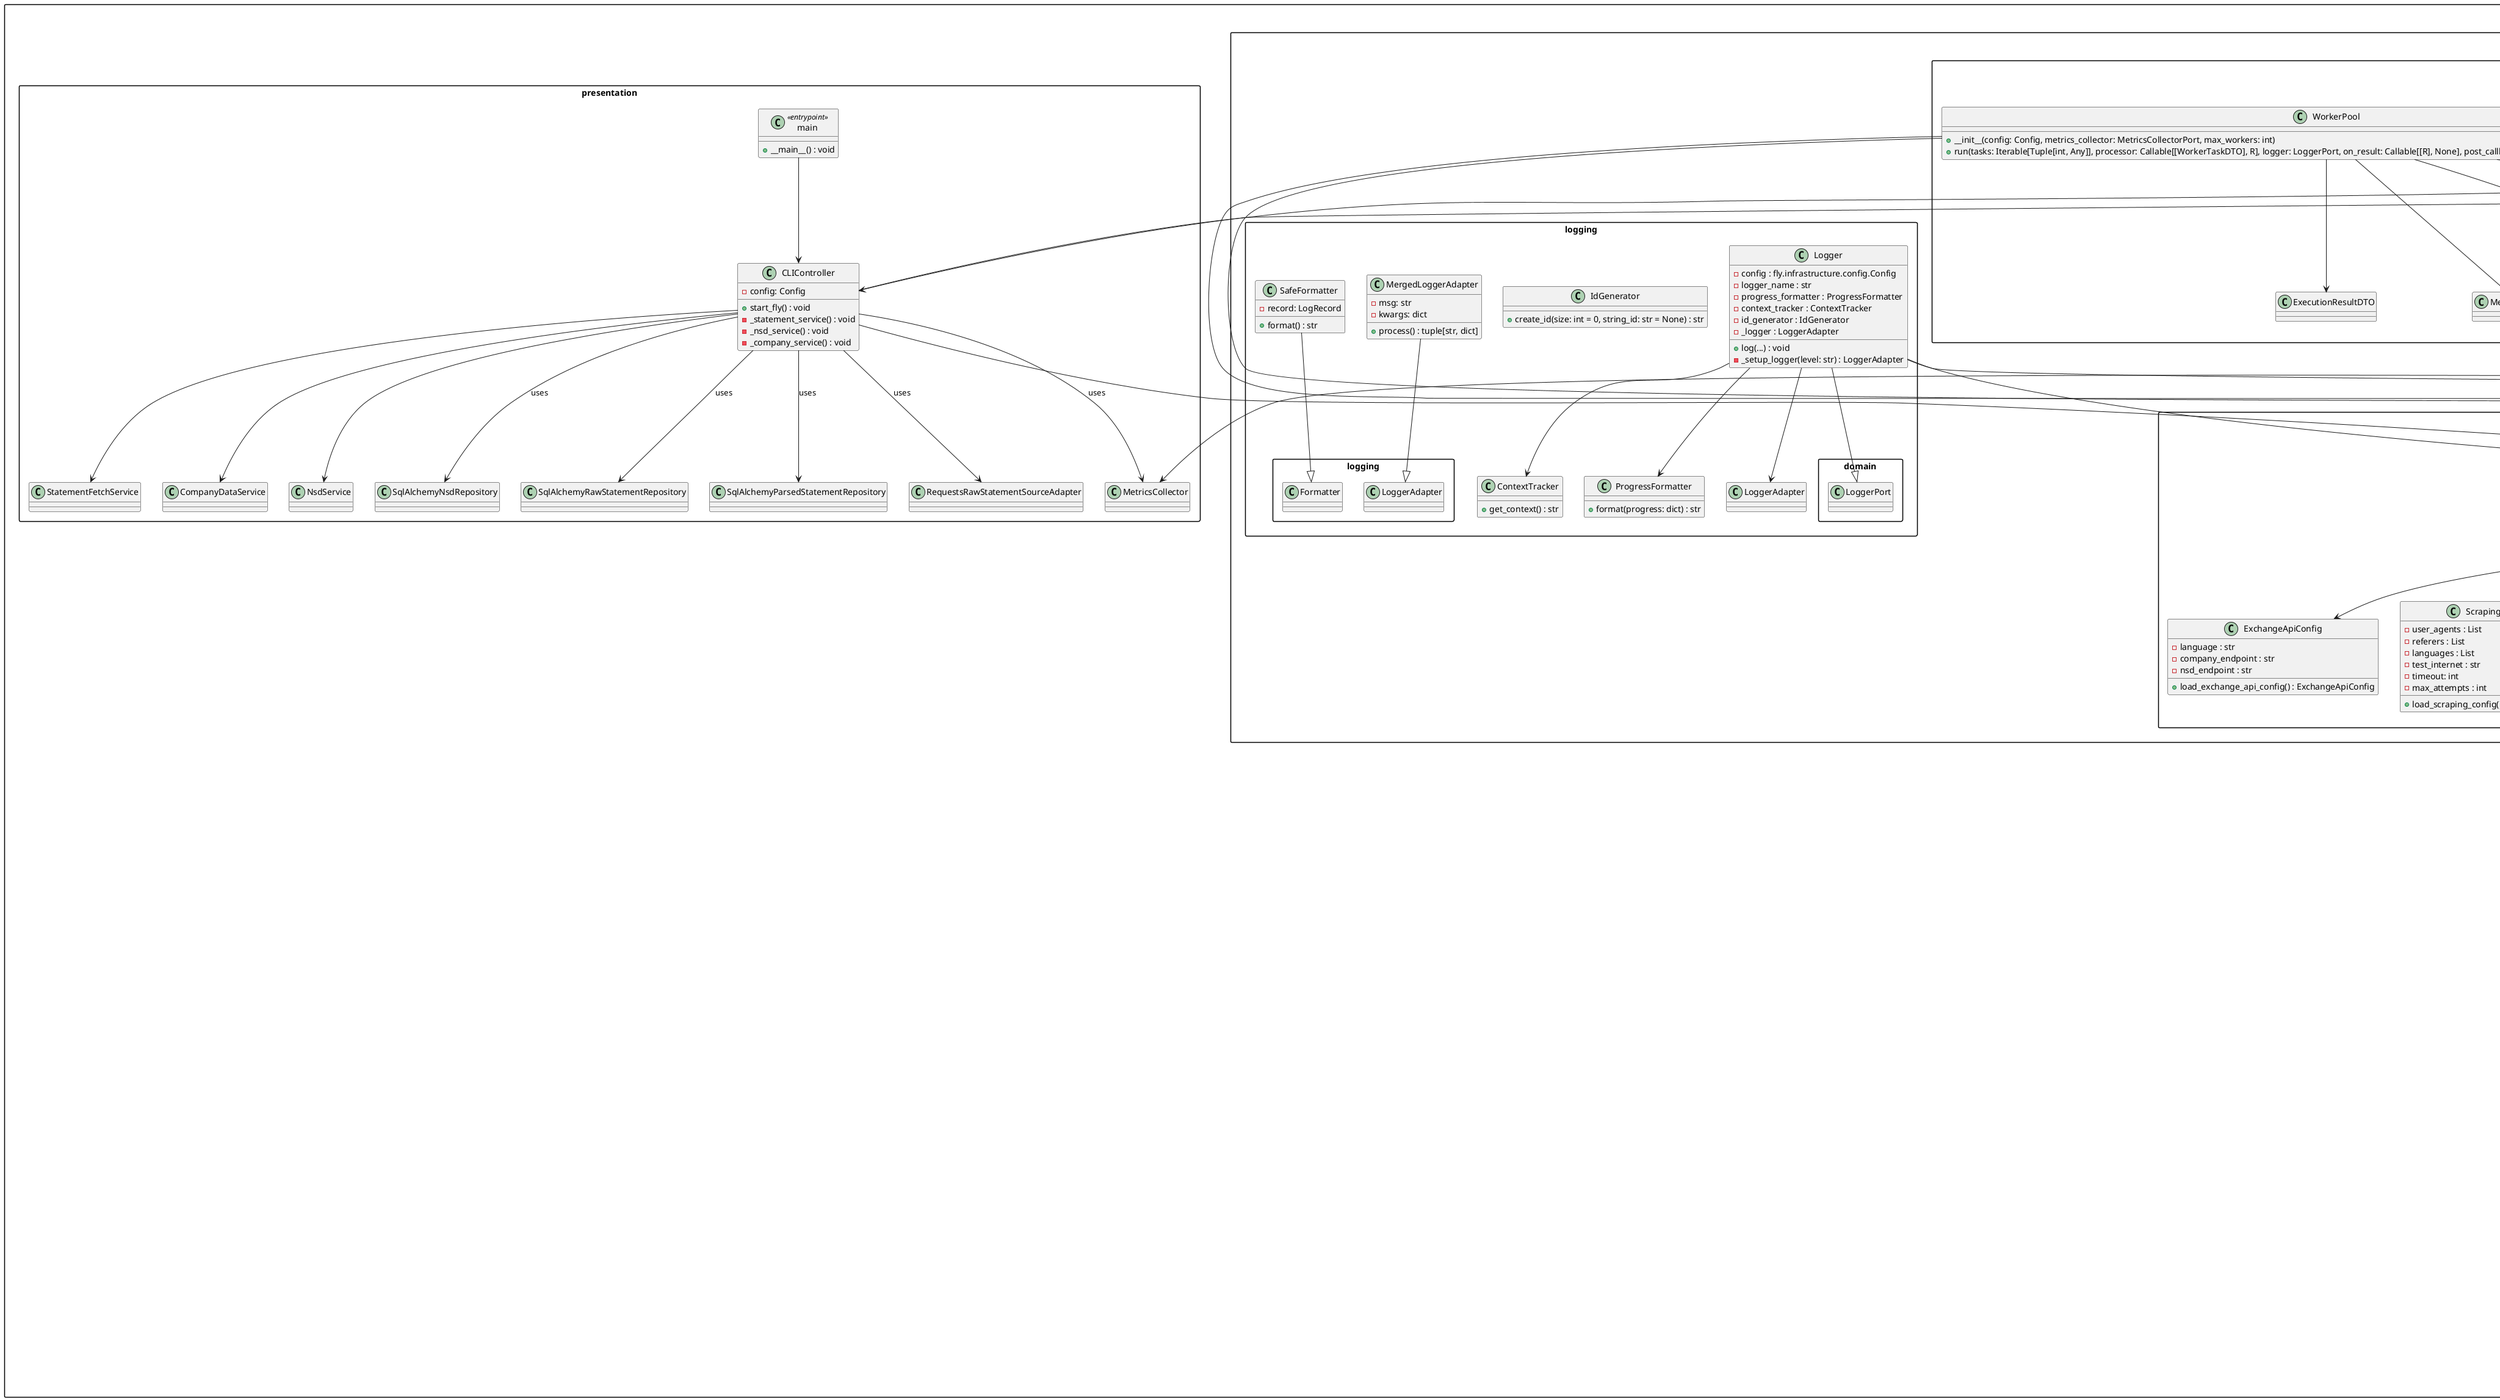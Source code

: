 @startuml
skinparam packageStyle rectangle

package "fly" {
    package "fly.presentation" {
        class main <<entrypoint>> {
            +__main__() : void
            }
            main --> fly.presentation.CLIController

        class CLIController {
            -config: Config
            +start_fly() : void
            -_statement_service() : void
            -_nsd_service() : void
            -_company_service() : void
            }
            CLIController --> fly.infrastructure.config.Config
            CLIController --> CompanyDataService
            CLIController --> NsdService
            CLIController --> fly.infrastructure.repositories.SqlAlchemyCompanyDataRepository : uses
            CLIController --> SqlAlchemyNsdRepository : uses
            CLIController --> SqlAlchemyRawStatementRepository : uses
            CLIController --> SqlAlchemyParsedStatementRepository : uses
            CLIController --> RequestsRawStatementSourceAdapter : uses
            CLIController --> MetricsCollector : uses
            CLIController --> StatementFetchService
        }
    package "fly.application" {
        package "fly.application.processors" {
            class EntryCleaner {
                +clean_entry(...) : CompanyDataListingDTO | CompanyDataDetailDTO
                }

            class DetailFetcher {
                +fetch_detail(cvm_code: str) : dict
                }

            class CompanyDataMerger {
                +merge_details(listing: CompanyDataListingDTO, detail: CompanyDataDetailDTO) : CompanyDataRawDTO
                }

            class CompanyDataDetailProcessor {
                +process_entry(entry: dict) : CompanyDataRawDTO
                }
                CompanyDataDetailProcessor --> EntryCleaner
                CompanyDataDetailProcessor --> DetailFetcher
                CompanyDataDetailProcessor --> CompanyDataMerger
                EntryCleaner --> DataCleaner
                DetailFetcher --> FetchUtils
                DetailFetcher --> MetricsCollectorPort
                DetailFetcher --> DataCleaner
                CompanyDataMerger --> CompanyDataMapper
                CompanyDataMerger --> LoggerPort
            }

        package "fly.application.services" {
            class CompanyDataService {
                +__init__(config: Config, logger: LoggerPort, repository: SqlAlchemyCompanyDataRepositoryPort, scraper: CompanyDataScraperPort)
                +sync_companies() : SyncCompaniesResultDTO
                }
                CompanyDataService --> SyncCompaniesUseCase
                CompanyDataService --> LoggerPort
                CompanyDataService --> SqlAlchemyCompanyDataRepositoryPort
                CompanyDataService --> CompanyDataScraperPort
                CompanyDataService --> Config
                CompanyDataService --> SyncCompaniesResultDTO

            class CompanyDataMapper {
                +merge_company_dtos(listing: CompanyDataListingDTO, detail: CompanyDataDetailDTO) : CompanyDataRawDTO
                }
                CompanyDataMapper --> DataCleanerPort
                CompanyDataMapper --> CompanyDataListingDTO
                CompanyDataMapper --> CompanyDataDetailDTO
                CompanyDataMapper --> CompanyDataRawDTO
            class NsdService {
                +sync_nsd() : void
                }
                NsdService --> SyncNSDUseCase
                NsdService --> LoggerPort
                NsdService --> NSDRepositoryPort
                NsdService --> NSDSourcePort

            class StatementFetchService {
                +fetch_statements(...) : List[Tuple[NsdDTO, List[StatementRowsDTO]]]
                -_build_targets() : List[NsdDTO]
                }
                StatementFetchService --> FetchStatementsUseCase
                StatementFetchService --> LoggerPort
                StatementFetchService --> RawStatementSourcePort
                StatementFetchService --> ParsedStatementRepositoryPort
                StatementFetchService --> SqlAlchemyCompanyDataRepositoryPort
                StatementFetchService --> NSDRepositoryPort
                StatementFetchService --> RawStatementRepositoryPort
            }
        }
        package "fly.application.usecases" {
            class SyncCompaniesUseCase {
                +synchronize_companies() : SyncCompaniesResultDTO
                -_save_batch(buffer: List[CompanyDataRawDTO]) : void
                }
                SyncCompaniesUseCase --> LoggerPort
                SyncCompaniesUseCase --> SqlAlchemyCompanyDataRepositoryPort
                SyncCompaniesUseCase --> CompanyDataScraperPort
                SyncCompaniesUseCase --> SyncCompaniesResultDTO
                SyncCompaniesUseCase --> CompanyDataDTO
                SyncCompaniesUseCase --> CompanyDataRawDTO
            class SyncNSDUseCase {
                +synchronize_nsd() : void
                -_save_batch(buffer: list[NsdDTO]) : void
                }
                SyncNSDUseCase --> LoggerPort
                SyncNSDUseCase --> NSDRepositoryPort
                SyncNSDUseCase --> NSDSourcePort
                SyncNSDUseCase --> NsdDTO
            class FetchStatementsUseCase {
                +fetch_statement_rows(...) : List[Tuple[NsdDTO, List[StatementRowsDTO]]]
                +fetch_all(...) : List[Tuple[NsdDTO, List[StatementRowsDTO]]]
                }
                FetchStatementsUseCase --> LoggerPort
                FetchStatementsUseCase --> RawStatementSourcePort
                FetchStatementsUseCase --> ParsedStatementRepositoryPort
                FetchStatementsUseCase --> RawStatementRepositoryPort
                FetchStatementsUseCase --> Config
                FetchStatementsUseCase --> WorkerPool
                FetchStatementsUseCase --> ByteFormatter
                FetchStatementsUseCase --> SaveStrategy
            }
    package "fly.domain" {
        package "fly.domain.ports" {
            interface BaseScraperPort<T> {
                +fetch_all(...) : ExecutionResultDTO<T>
                +metrics_collector : MetricsCollectorPort
                }
            interface CompanyDataScraperPort {
                }
                CompanyDataScraperPort --|> BaseScraperPort
            interface NSDSourcePort {
                +fetch_all(...) : ExecutionResultDTO<NsdDTO>
                }
                interface WorkerPoolPort
                interface LoggerPort
                interface MetricsCollectorPort
                interface NSDRepositoryPort

            interface LoggerPort {
                -message: str
                -level: str
                -progress: dict
                -extra: dict
                -worker_id : str
                }

            interface SqlAlchemyRepositoryBasePort<T> {
                +save_all(items: List<T>) : void
                +get_all() : List<T>
                +has_item(identifier: str) : bool
                +get_by_id(id: str) : T
                }

            interface SqlAlchemyCompanyDataRepositoryPort
                SqlAlchemyCompanyDataRepositoryPort --|> SqlAlchemyRepositoryBasePort        

            interface NSDRepositoryPort {
                }
                NSDRepositoryPort --|> SqlAlchemyRepositoryBasePort

            interface StatementsRepositoryPort {
                }
                StatementsRepositoryPort --|> SqlAlchemyRepositoryBasePort

            interface MetricsCollectorPort {
                +record_network_bytes(...) : void
                +record_processing_bytes(...) : void
                +get_metrics(...) : MetricsDTO
                }
            interface DataCleanerPort {
                +clean_text(text: str, words_to_remove: Optional[List[str]]) : str
                +clean_number(text: str) : float
                +clean_date(text: str) : datetime
                +clean_dict_fields(entry: dict, text_keys: List[str], date_keys: List[str], number_keys: Optional[List[str]]) : dict
                }
            interface WorkerPoolPort {
                +run(tasks: Iterable[Tuple[int, Any]], processor: Callable[[WorkerTaskDTO], R], logger: LoggerPort, on_result: Callable[[R], None], post_callback: Callable[[List[R]], None]) : ExecutionResultDTO
                }
                WorkerPoolPort --> ExecutionResultDTO
                WorkerPoolPort --> LoggerPort
                WorkerPoolPort --> WorkerTaskDTO
            interface ParsedStatementRepositoryPort {
                +get_existing_by_column(column_name: str) : Set[Any]
                +save_all(items: List[StatementRowsDTO]) : void
                }
            interface RawStatementRepositoryPort {
                +save_all(items: List[StatementRowsDTO]) : void
                }
            interface RawStatementSourcePort {
                +fetch(task: WorkerTaskDTO) : dict
                }
                RawStatementSourcePort --> WorkerTaskDTO

        package "fly.domain.dto" {
            class CompanyDataListingDTO {
                +cvm_code: str
                +issuing_company: str
                +company_name: str
                +trading_name: str
                +cnpj: str
                +market_indicator: str
                +type_bdr: str
                +listing_date: datetime
                +status: str
                +segment: str
                +segment_eng: str
                +company_type: str
                +market: str
                +from_dict() : CompanyDataListingDTO
                }
            class CompanyDataDetailDTO {
                issuing_company: str
                company_name: str
                trading_name: str
                cnpj: str
                industry_classification: str
                industry_classification_eng: str
                activity: str
                website: str
                has_quotation: bool
                status: str
                market_indicator: str
                market: str
                institution_common: str
                institution_preferred: str
                code: str
                cvm_code: str
                last_date: datetime
                other_codes: CodeDTO
                has_emissions: bool
                has_bdr: bool
                type_bdr: str
                company_category: str
                date_quotation: datetime
                listing_segment: str
                registrar: str
                +from_dict() : CompanyDataDetailDTO
                }
                CompanyDataDetailDTO --> CodeDTO
                CompanyDataRawDTO --> CodeDTO
            class CodeDTO {
                +code: str
                +isin: str
                }
            class CompanyDataDTO {
                +cvm_code: str
                +issuing_company: str
                +trading_name: str
                +company_name: str
                +cnpj: str
                +ticker_codes: str
                +isin_codes: str
                +other_codes: str
                +industry_sector: str
                +industry_subsector: str
                +industry_segment: str
                +industry_classification: str
                +industry_classification_eng: str
                +activity: str
                +company_segment: str
                +company_segment_eng: str
                +company_category: str
                +company_type: str
                +listing_segment: str
                +registrar: str
                +website: str
                +institution_common: str
                +institution_preferred: str
                +market: str
                +status: str
                +market_indicator: str
                +code: str
                +has_bdr: bool
                +type_bdr: str
                +has_quotation: bool
                +has_emissions: bool
                +date_quotation: datetime
                +last_date: datetime
                +listing_date: datetime
                +from_dict(raw: dict) : CompanyDataDTO
                +from_raw(raw: CompanyDataRawDTO) : CompanyDataDTO
                }
                CompanyDataDTO --> CompanyDataRawDTO

            class CompanyDataRawDTO {
                -cvm_code: str
                -issuing_company: str
                -trading_name: str
                -company_name: str
                -cnpj: str
                -ticker_codes: list
                -isin_codes: str
                -other_codes: list
                -industry_sector: str
                -industry_subsector: str
                -industry_segment: str
                -industry_classification: str
                -industry_classification_eng: str
                -activity: str
                -company_segment: str
                -company_segment_eng: str
                -company_category: str
                -company_type: str
                -listing_segment: str
                -registrar: str
                -website: str
                -institution_common: str
                -institution_preferred: str
                -market: str
                -status: str
                -market_indicator: str
                -code: str
                -has_bdr: bool
                -type_bdr: str
                -has_quotation: bool
                -has_emissions: bool
                -date_quotation: datetime
                -last_date: datetime
                -listing_date: datetime
                }
                ExecutionResultDTO --> CompanyDataRawDTO

            class NsdDTO {
                +nsd: int
                +company_name: str
                +quarter: datetime
                +version: str
                +nsd_type: str
                +dri: str
                +auditor: str
                +responsible_auditor: str
                +protocol: str
                +sent_date: datetime
                +reason: str
                +from_dict(raw: dict) : NsdDTO
                }
            class MetricsDTO {
                elapsed_time: float
                network_bytes: int = 0
                processing_bytes: int = 0
                failures: int = 0
                }
            class WorkerDTO {
                +index: int
                +data: Any
                +worker_id: str
                }
            class ExecutionResultDTO<R> {
                +items: List<R>
                +metrics: MetricsDTO
                }
                ExecutionResultDTO --> MetricsDTO
            class PageResultDTO {
                +items: List[Dict]
                +total_pages: int
                +bytes_downloaded: int
                }
                CompanyDataScraper --> PageResultDTO
            class SyncCompaniesResultDTO {
                +processed_count: int
                +skipped_count: int
                +bytes_downloaded: int
                +elapsed_time: float
                +warnings: Optional[List[str]]
                }
            }
            }
        }
    package "fly.infrastructure" {
        package "fly.infrastructure.scrapers" {
            class CompanyDataScraper {
                +fetch_all(...) : ExecutionResultDTO
                -_fetch_companies_list(...) : ExecutionResultDTO
                -_fetch_companies_details(...) : ExecutionResultDTO
                -_fetch_page(page_number: int) : PageResultDTO
                -_encode_payload(payload: dict) : str
                }
                CompanyDataScraper --|> CompanyDataScraperPort
                CompanyDataScraper --> ExecutionResultDTO
                CompanyDataScraper --> WorkerPoolPort
                CompanyDataScraper --> LoggerPort
                CompanyDataScraper --> MetricsCollectorPort
                CompanyDataScraper --> CompanyDataMapper
                CompanyDataScraper --> SaveStrategy
                CompanyDataScraper --> ByteFormatter
                CompanyDataScraper --> DetailFetcher
                CompanyDataScraper --> EntryCleaner
                CompanyDataScraper --> CompanyDataMerger
                CompanyDataScraper --> CompanyDataDetailProcessor
                CompanyDataScraper --> FetchUtils

            class NsdScraper {
                +fetch_all(...) : ExecutionResultDTO<NsdDTO>
                -_parse_html(nsd: int, html: str) : dict
                -_find_last_existing_nsd(start: int) : int
                -_try_nsd(nsd: int) : dict
                -_find_next_probable_nsd(start: int) : int
                +metrics_collector : MetricsCollectorPort
                }
                NsdScraper --|> NSDSourcePort
                NsdScraper --> Config
                NsdScraper --> LoggerPort
                NsdScraper --> DataCleaner
                NsdScraper --> WorkerPoolPort
                NsdScraper --> MetricsCollectorPort
                NsdScraper --> NSDRepositoryPort
                NsdScraper --> FetchUtils
                NsdScraper --> NsdDTO
                NsdScraper --> ExecutionResultDTO

            class RequestsRawStatementSourceAdapter {
                session : Session
                endpoint : str
                id_generator : IdGenerator
                metrics_collector() : MetricsCollectorPort
                -_parse_statement_page() : list
                -_extract_hash() : str
                -_build_urls() : list
                +fetch() : dict
                }
                RequestsRawStatementSourceAdapter --> IdGenerator
                RequestsRawStatementSourceAdapter --> MetricsCollector
                RequestsRawStatementSourceAdapter --|> RawStatementSourcePort
                }
            }
        package "fly.infrastructure.config" {
            class DatabaseConfig {
                -data_dir: Path
                -db_filename: str
                -tables: str
                -connection_string: str
                +load_database_config() : DatabaseConfig
                }

            class PathConfig {
                -temp_dir : Path
                -log_dir : Path
                -data_dir : Path
                -root_dir : Path
                +load_paths() : PathConfig
                }

            class ExchangeApiConfig{
                -language : str
                -company_endpoint : str
                -nsd_endpoint : str
                +load_exchange_api_config() : ExchangeApiConfig
                }

            class ScrapingConfig{
                -user_agents : List
                -referers : List
                -languages : List
                -test_internet : str
                -timeout: int
                -max_attempts : int
                +load_scraping_config() : ScrapingConfig
                }

            class LoggingConfig{
                -log_dir: Path
                -log_file_name: str
                -level: str
                +load_logging_config() : LoggingConfig
                }

                class GlobalSettingsConfig{
                -app_name: str
                -wait: int
                -threshold: int
                -max_linear_holes: int
                -max_workers: int
                -batch_size: int
                -queue_size: int

                +load_logging_config() : GlobalSettingsConfig
                }

            class DomainConfig{
                -words_to_remove: list
                -statements_types: list
                +load_domain_config() : DomainConfig
                }

            class StatementsConfig{
                -statement_items: list
                -capital_items: list
                -url_df: str
                -url_capital: str
                +load_statements_config() : StatementsConfig
                }

            class Config {
                -paths : PathConfig
                -database : DatabaseConfig
                -exchange : ExchangeApiConfig
                -scraping : ScrapingConfig
                -logging : LoggingConfig
                -global_settings : GlobalSettingsConfig
                -domain : DomainConfig
                -statements : StatementsConfig
                }
                Config --> fly.infrastructure.config.DatabaseConfig
                Config --> fly.infrastructure.config.PathConfig
                Config --> fly.infrastructure.config.ExchangeApiConfig
                Config --> fly.infrastructure.config.ScrapingConfig
                Config --> fly.infrastructure.config.LoggingConfig
                Config --> fly.infrastructure.config.GlobalSettingsConfig
                Config --> fly.infrastructure.config.DomainConfig
                Config --> fly.infrastructure.config.StatementsConfig
            }
        package "fly.infrastructure.factories" {
            class DataCleanerFactory <<factory>> {
                +create_data_cleaner(config: Config, logger: LoggerPort) : DataCleaner
                }
                DataCleanerFactory --> DataCleaner : create_data_cleaner()
                DataCleanerFactory --> Config : uses
                DataCleanerFactory --> LoggerPort : uses
            }
        package "fly.infrastructure.helpers" {
            class DataCleaner {
                +clean_text(...) : str
                +clean_number(...) : float
                +clean_date(...) : datetime
                +clean_dict_fields(...) : dict
                }
                DataCleaner --> fly.infrastructure.config.Config
                DataCleaner --|> DataCleanerPort

            class MetricsCollector {
                +self._network_bytes(...) : void
                +self._processing_bytes(...) : void
                +get_metrics(...) : MetricsDTO
                }
                MetricsCollector --> fly.presentation.CLIController
                MetricsCollector --|> MetricsCollectorPort
                MetricsCollector --> MetricsDTO

            class WorkerPool {
                +__init__(config: Config, metrics_collector: MetricsCollectorPort, max_workers: int)
                +run(tasks: Iterable[Tuple[int, Any]], processor: Callable[[WorkerTaskDTO], R], logger: LoggerPort, on_result: Callable[[R], None], post_callback: Callable[[List[R]], None]) : ExecutionResultDTO
                }
                WorkerPool --|> WorkerPoolPort
                WorkerPool --> LoggerPort
                WorkerPool --> Config
                WorkerPool --> MetricsCollectorPort
                WorkerPool --> ExecutionResultDTO
                WorkerPool --> WorkerTaskDTO
                WorkerPool --> ByteFormatter
            class ByteFormatter {
                +format_bytes(bytes_amount: int) : str
                }
            class FetchUtils {
                +__init__(config: Config, logger: LoggerPort)
                +header_random() : dict
                +create_scraper(insecure: bool) : Session
                -create_scraper_old(insecure: bool) : Session
                -test_internet(url: str, timeout: int) : bool
                +fetch_with_retry(scraper: Session, url: str, ...) : (Response, Session)
                }
                FetchUtils --> Config
                FetchUtils --> LoggerPort
                FetchUtils --> TimeUtils
                FetchUtils --> IdGenerator
            class TimeUtils {
                +__init__(config: Config)
                +sleep_dynamic(wait: float, cpu_interval: float, multiplier: int) : void
                }
                TimeUtils --> fly.infrastructure.config.Config
            class SaveStrategy<T> {
                +handle(item: Iterable<T>, remaining: int) : void
                +flush() : void
                +finalize() : void
                }
                SaveStrategy --> fly.infrastructure.config.Config : uses

            }

        package "fly.infrastructure.logging" {
            class Logger {
                -config : fly.infrastructure.config.Config
                -logger_name : str
                -progress_formatter : ProgressFormatter
                -context_tracker : ContextTracker
                -id_generator : IdGenerator
                -_logger : LoggerAdapter
                +log(...) : void
                -_setup_logger(level: str) : LoggerAdapter
                }
                Logger --|> domain.LoggerPort
                Logger --> fly.infrastructure.config.Config
                Logger --> ContextTracker
                Logger --> ProgressFormatter
                Logger --> IdGenerator
                Logger --> LoggerAdapter

            class ContextTracker {
                +get_context() : str
                }

            class ProgressFormatter {
                +format(progress: dict) : str
                }

            class IdGenerator {
                +create_id(size: int = 0, string_id: str = None) : str
                }

            class MergedLoggerAdapter {
                -msg: str
                -kwargs: dict
                +process() : tuple[str, dict]
                }

            class SafeFormatter {
                -record: LogRecord
                +format() : str
                }
                MergedLoggerAdapter --|> logging.LoggerAdapter
                SafeFormatter --|> logging.Formatter

            }

        package "fly.infrastructure.models" {
            abstract class BaseModel {
                <<ORM base>>
                }

            class CompanyDataModel {
                +from_dto(dto: CompanyDataRawDTO | CompanyDataDTO) : CompanyDataModel
                +to_dto() : CompanyDataDTO
                }
                CompanyDataModel --|> BaseModel
                CompanyDataModel --> CompanyDataDTO : to_dto()
                CompanyDataModel --> CompanyDataRawDTO : to_dto()
                CompanyDataModel <-- CompanyDataDTO : from_dto()
                CompanyDataModel <-- CompanyDataRawDTO : from_dto()
                SqlAlchemyCompanyDataRepository --> CompanyDataModel : uses
            }

        package "fly.infrastructure.repositories" {
            class SqlAlchemyCompanyDataRepository {
                CompanyDataDTO : CompanyDataDTO
                +save_all(items: List[CompanyDataDTO]) : void
                +get_all() : List[CompanyDataDTO]
                +has_item(identifier: str) : bool
                +get_by_id(id: str) : CompanyDataDTO
                +get_all_primary_keys() : Set[str>
                }
                SqlAlchemyCompanyDataRepository --|> SqlAlchemyCompanyDataRepositoryPort
                SqlAlchemyCompanyDataRepository --|> SqlAlchemyRepositoryBase
                SqlAlchemyCompanyDataRepository --> CompanyDataDTO

            class SqlAlchemyNsdRepository {
                +save_all(items: List[NsdDTO]) : void
                +get_all() : List[NsdDTO]
                +has_item(identifier: int) : bool
                +get_by_id(id: int) : NsdDTO
                +get_all_primary_keys() : Set[int]
                }
                SqlAlchemyNsdRepository --|> NSDRepositoryPort
                SqlAlchemyNsdRepository --|> SqlAlchemyRepositoryBase
                SqlAlchemyNsdRepository --> NsdDTO

            class SqlAlchemyRawStatementRepository {
                +save_all(items: List[StatementDTO]) : void
                +get_all() : List[StatementDTO]
                +has_item(identifier: int) : bool
                +get_by_id(id: int) : StatementDTO
                }
                SqlAlchemyRawStatementRepository --|> RawStatementRepositoryPort
                SqlAlchemyRawStatementRepository --|> SqlAlchemyRepositoryBase
                SqlAlchemyRawStatementRepository --> StatementDTO

            abstract class SqlAlchemyRepositoryBase<T> {
                -config : Config
                -logger : LoggerPort
                -engine
                -Session

                +save_all(items: List<T>) : void
                +get_all() : List<T>
                +has_item(identifier: str) : bool
                +get_by_id(id: str) : T
                }
                SqlAlchemyRepositoryBase --|> domain.ports.SqlAlchemyRepositoryBasePort
                SqlAlchemyRepositoryBase --> fly.infrastructure.config.Config
                SqlAlchemyRepositoryBase --> domain.ports.LoggerPort
                SqlAlchemyRepositoryBase --> fly.infrastructure.models.BaseModel

        }
    }
@enduml